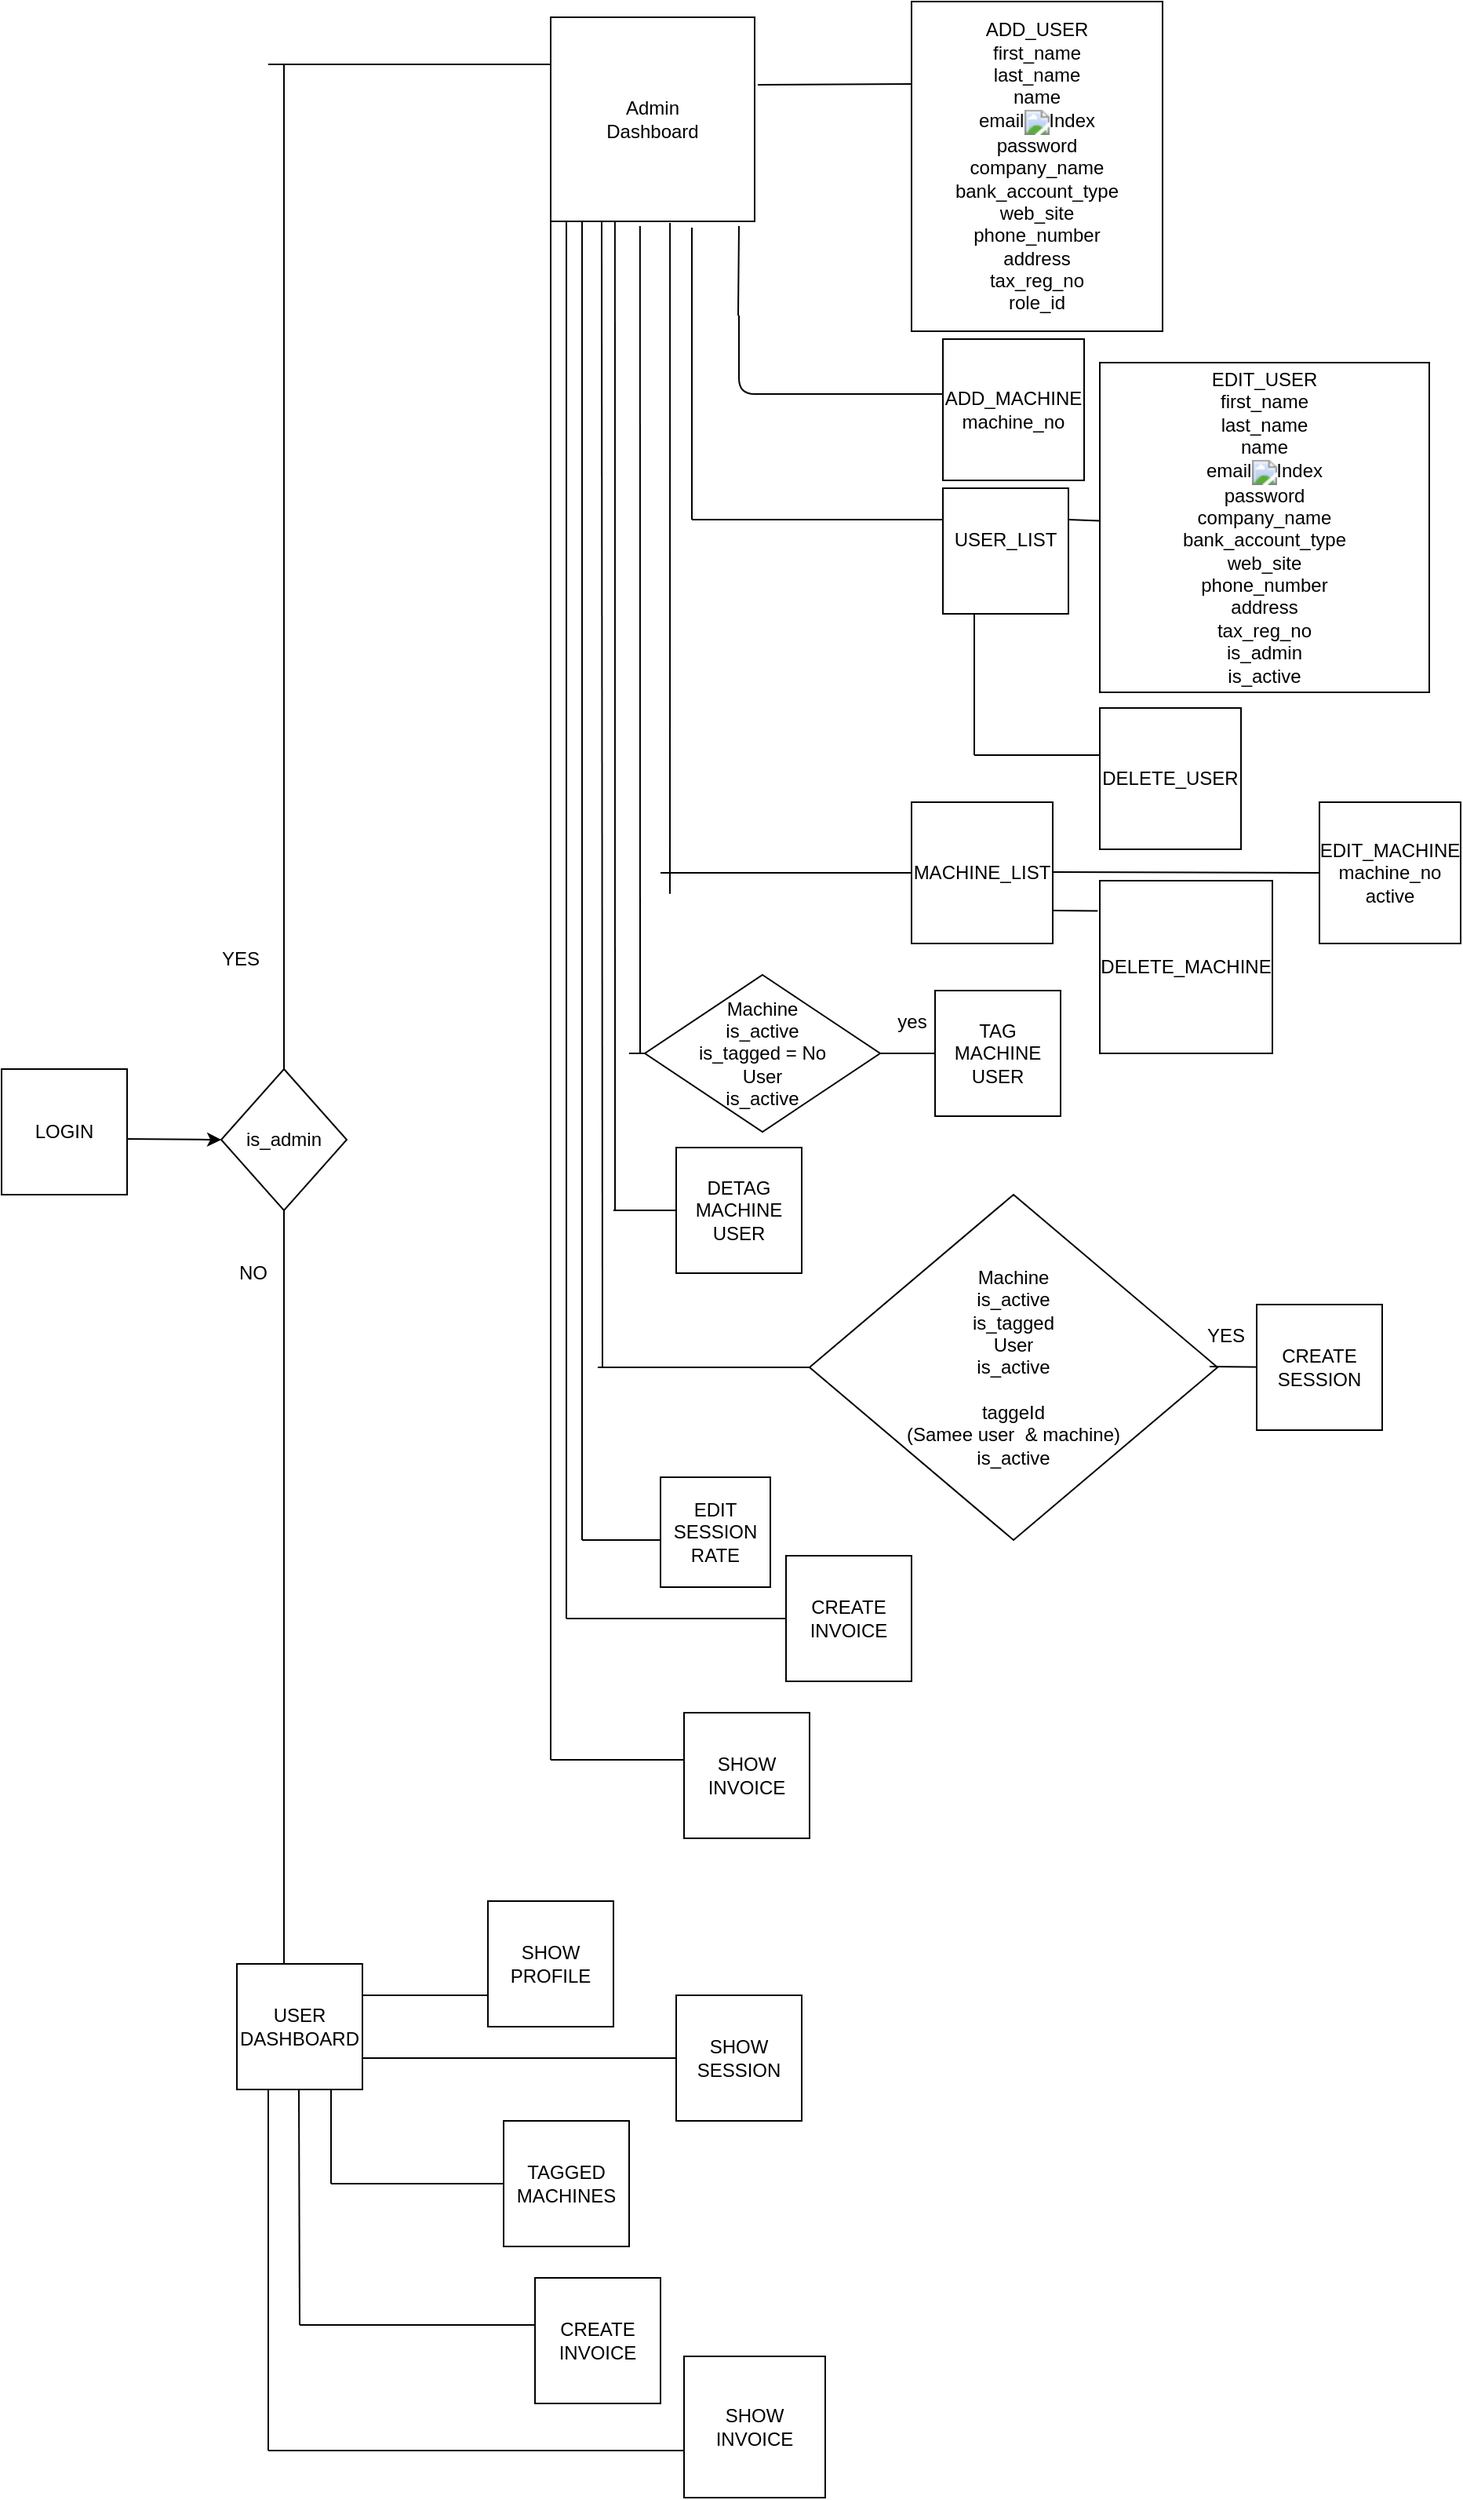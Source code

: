 <mxfile version="14.8.4" type="github"><diagram id="yJ5a-Axj0aqu3TFUlGgD" name="Page-1"><mxGraphModel dx="1958" dy="444" grid="1" gridSize="10" guides="1" tooltips="1" connect="1" arrows="1" fold="1" page="1" pageScale="1" pageWidth="850" pageHeight="1100" math="0" shadow="0"><root><mxCell id="0"/><mxCell id="1" parent="0"/><mxCell id="eVE82U6dGFemYGUqa-Cb-2" value="LOGIN" style="whiteSpace=wrap;html=1;aspect=fixed;" vertex="1" parent="1"><mxGeometry x="-100" y="690" width="80" height="80" as="geometry"/></mxCell><mxCell id="eVE82U6dGFemYGUqa-Cb-8" value="ADD_USER&lt;br&gt;first_name&lt;br&gt;last_name&lt;br&gt;&lt;div&gt;name&lt;/div&gt;&lt;div&gt;email&lt;img src=&quot;http://localhost:5000/themes/dot.gif&quot; title=&quot;Index&quot; alt=&quot;Index&quot; class=&quot;icon ic_bd_primary&quot;&gt;&lt;/div&gt;&lt;div&gt;password&lt;/div&gt;&lt;div&gt;company_name&lt;/div&gt;&lt;div&gt;bank_account_type&lt;/div&gt;&lt;div&gt;web_site&lt;/div&gt;&lt;div&gt;phone_number&lt;/div&gt;&lt;div&gt;address&lt;/div&gt;&lt;div&gt;tax_reg_no&lt;/div&gt;&lt;div&gt;role_id&lt;br&gt;&lt;/div&gt;" style="whiteSpace=wrap;html=1;" vertex="1" parent="1"><mxGeometry x="480" y="10" width="160" height="210" as="geometry"/></mxCell><mxCell id="eVE82U6dGFemYGUqa-Cb-15" value="" style="endArrow=classic;html=1;" edge="1" parent="1"><mxGeometry width="50" height="50" relative="1" as="geometry"><mxPoint x="-20" y="734.5" as="sourcePoint"/><mxPoint x="40" y="735" as="targetPoint"/><Array as="points"/></mxGeometry></mxCell><mxCell id="eVE82U6dGFemYGUqa-Cb-28" value="" style="endArrow=none;html=1;" edge="1" parent="1"><mxGeometry width="50" height="50" relative="1" as="geometry"><mxPoint x="70" y="50" as="sourcePoint"/><mxPoint x="250" y="50" as="targetPoint"/></mxGeometry></mxCell><mxCell id="eVE82U6dGFemYGUqa-Cb-31" value="Admin &lt;br&gt;Dashboard&lt;br&gt;" style="whiteSpace=wrap;html=1;aspect=fixed;" vertex="1" parent="1"><mxGeometry x="250" y="20" width="130" height="130" as="geometry"/></mxCell><mxCell id="eVE82U6dGFemYGUqa-Cb-32" value="" style="endArrow=none;html=1;entryX=0;entryY=0.25;entryDx=0;entryDy=0;" edge="1" parent="1" target="eVE82U6dGFemYGUqa-Cb-8"><mxGeometry width="50" height="50" relative="1" as="geometry"><mxPoint x="382" y="63" as="sourcePoint"/><mxPoint x="490" y="40" as="targetPoint"/><Array as="points"/></mxGeometry></mxCell><mxCell id="eVE82U6dGFemYGUqa-Cb-34" value="" style="endArrow=none;html=1;" edge="1" parent="1"><mxGeometry width="50" height="50" relative="1" as="geometry"><mxPoint x="370" y="153" as="sourcePoint"/><mxPoint x="369.5" y="210" as="targetPoint"/></mxGeometry></mxCell><mxCell id="eVE82U6dGFemYGUqa-Cb-39" value="&lt;div&gt;&lt;br&gt;&lt;/div&gt;&lt;div&gt;&lt;br&gt;&lt;/div&gt;" style="edgeLabel;html=1;align=center;verticalAlign=middle;resizable=0;points=[];" vertex="1" connectable="0" parent="eVE82U6dGFemYGUqa-Cb-34"><mxGeometry x="-0.644" y="3" relative="1" as="geometry"><mxPoint as="offset"/></mxGeometry></mxCell><mxCell id="eVE82U6dGFemYGUqa-Cb-42" value="" style="endArrow=none;html=1;" edge="1" parent="1"><mxGeometry width="50" height="50" relative="1" as="geometry"><mxPoint x="500" y="260" as="sourcePoint"/><mxPoint x="370" y="210" as="targetPoint"/><Array as="points"><mxPoint x="370" y="260"/></Array></mxGeometry></mxCell><mxCell id="eVE82U6dGFemYGUqa-Cb-45" value="ADD_MACHINE&lt;br&gt;machine_no" style="whiteSpace=wrap;html=1;aspect=fixed;" vertex="1" parent="1"><mxGeometry x="500" y="225" width="90" height="90" as="geometry"/></mxCell><mxCell id="eVE82U6dGFemYGUqa-Cb-46" value="" style="endArrow=none;html=1;" edge="1" parent="1"><mxGeometry width="50" height="50" relative="1" as="geometry"><mxPoint x="340" y="340" as="sourcePoint"/><mxPoint x="340" y="154" as="targetPoint"/></mxGeometry></mxCell><mxCell id="eVE82U6dGFemYGUqa-Cb-51" value="" style="endArrow=none;html=1;" edge="1" parent="1"><mxGeometry width="50" height="50" relative="1" as="geometry"><mxPoint x="340" y="340" as="sourcePoint"/><mxPoint x="500" y="340" as="targetPoint"/></mxGeometry></mxCell><mxCell id="eVE82U6dGFemYGUqa-Cb-55" value="&lt;div&gt;USER_LIST&lt;/div&gt;&lt;div&gt;&lt;br&gt;&lt;/div&gt;" style="whiteSpace=wrap;html=1;aspect=fixed;" vertex="1" parent="1"><mxGeometry x="500" y="320" width="80" height="80" as="geometry"/></mxCell><mxCell id="eVE82U6dGFemYGUqa-Cb-57" value="" style="endArrow=none;html=1;" edge="1" parent="1" target="eVE82U6dGFemYGUqa-Cb-60"><mxGeometry width="50" height="50" relative="1" as="geometry"><mxPoint x="580" y="340" as="sourcePoint"/><mxPoint x="640" y="340" as="targetPoint"/></mxGeometry></mxCell><mxCell id="eVE82U6dGFemYGUqa-Cb-60" value="&lt;div&gt;EDIT_USER&lt;br&gt;first_name&lt;br&gt;last_name&lt;br&gt;&lt;div&gt;name&lt;/div&gt;&lt;div&gt;email&lt;img src=&quot;http://localhost:5000/themes/dot.gif&quot; title=&quot;Index&quot; alt=&quot;Index&quot; class=&quot;icon ic_bd_primary&quot;&gt;&lt;/div&gt;&lt;div&gt;password&lt;/div&gt;&lt;div&gt;company_name&lt;/div&gt;&lt;div&gt;bank_account_type&lt;/div&gt;&lt;div&gt;web_site&lt;/div&gt;&lt;div&gt;phone_number&lt;/div&gt;&lt;div&gt;address&lt;/div&gt;&lt;div&gt;tax_reg_no&lt;/div&gt;&lt;div&gt;is_admin&lt;/div&gt;&lt;div&gt;is_active&lt;br&gt;&lt;/div&gt;&lt;/div&gt;" style="whiteSpace=wrap;html=1;aspect=fixed;direction=south;" vertex="1" parent="1"><mxGeometry x="600" y="240" width="210" height="210" as="geometry"/></mxCell><mxCell id="eVE82U6dGFemYGUqa-Cb-64" value="" style="endArrow=none;html=1;" edge="1" parent="1"><mxGeometry width="50" height="50" relative="1" as="geometry"><mxPoint x="520" y="490" as="sourcePoint"/><mxPoint x="520" y="400" as="targetPoint"/></mxGeometry></mxCell><mxCell id="eVE82U6dGFemYGUqa-Cb-67" value="" style="endArrow=none;html=1;" edge="1" parent="1"><mxGeometry width="50" height="50" relative="1" as="geometry"><mxPoint x="600" y="490" as="sourcePoint"/><mxPoint x="520" y="490" as="targetPoint"/></mxGeometry></mxCell><mxCell id="eVE82U6dGFemYGUqa-Cb-69" value="DELETE_USER" style="whiteSpace=wrap;html=1;aspect=fixed;" vertex="1" parent="1"><mxGeometry x="600" y="460" width="90" height="90" as="geometry"/></mxCell><mxCell id="eVE82U6dGFemYGUqa-Cb-73" value="" style="endArrow=none;html=1;entryX=0.585;entryY=1.008;entryDx=0;entryDy=0;entryPerimeter=0;" edge="1" parent="1" target="eVE82U6dGFemYGUqa-Cb-31"><mxGeometry width="50" height="50" relative="1" as="geometry"><mxPoint x="326" y="560" as="sourcePoint"/><mxPoint x="310" y="160" as="targetPoint"/><Array as="points"><mxPoint x="326" y="570"/><mxPoint x="326" y="580"/></Array></mxGeometry></mxCell><mxCell id="eVE82U6dGFemYGUqa-Cb-79" value="" style="endArrow=none;html=1;" edge="1" parent="1" target="eVE82U6dGFemYGUqa-Cb-80"><mxGeometry width="50" height="50" relative="1" as="geometry"><mxPoint x="320" y="565" as="sourcePoint"/><mxPoint x="500" y="580" as="targetPoint"/><Array as="points"><mxPoint x="340" y="565"/></Array></mxGeometry></mxCell><mxCell id="eVE82U6dGFemYGUqa-Cb-80" value="MACHINE_LIST" style="whiteSpace=wrap;html=1;aspect=fixed;" vertex="1" parent="1"><mxGeometry x="480" y="520" width="90" height="90" as="geometry"/></mxCell><mxCell id="eVE82U6dGFemYGUqa-Cb-83" value="" style="endArrow=none;html=1;entryX=0;entryY=0.5;entryDx=0;entryDy=0;" edge="1" parent="1" target="eVE82U6dGFemYGUqa-Cb-96"><mxGeometry width="50" height="50" relative="1" as="geometry"><mxPoint x="570" y="564.5" as="sourcePoint"/><mxPoint x="730" y="565" as="targetPoint"/></mxGeometry></mxCell><mxCell id="eVE82U6dGFemYGUqa-Cb-96" value="&lt;div&gt;EDIT_MACHINE&lt;/div&gt;&lt;div&gt;machine_no&lt;br&gt;active&lt;br&gt;&lt;/div&gt;" style="whiteSpace=wrap;html=1;aspect=fixed;" vertex="1" parent="1"><mxGeometry x="740" y="520" width="90" height="90" as="geometry"/></mxCell><mxCell id="eVE82U6dGFemYGUqa-Cb-112" value="" style="endArrow=none;html=1;entryX=-0.012;entryY=0.175;entryDx=0;entryDy=0;entryPerimeter=0;" edge="1" parent="1" target="eVE82U6dGFemYGUqa-Cb-140"><mxGeometry width="50" height="50" relative="1" as="geometry"><mxPoint x="570" y="589" as="sourcePoint"/><mxPoint x="620" y="600" as="targetPoint"/></mxGeometry></mxCell><mxCell id="eVE82U6dGFemYGUqa-Cb-140" value="DELETE_MACHINE" style="whiteSpace=wrap;html=1;aspect=fixed;" vertex="1" parent="1"><mxGeometry x="600" y="570" width="110" height="110" as="geometry"/></mxCell><mxCell id="eVE82U6dGFemYGUqa-Cb-150" value="" style="endArrow=none;html=1;entryX=0.438;entryY=1.023;entryDx=0;entryDy=0;entryPerimeter=0;" edge="1" parent="1" target="eVE82U6dGFemYGUqa-Cb-31"><mxGeometry width="50" height="50" relative="1" as="geometry"><mxPoint x="307" y="680" as="sourcePoint"/><mxPoint x="300" y="160" as="targetPoint"/></mxGeometry></mxCell><mxCell id="eVE82U6dGFemYGUqa-Cb-157" value="" style="endArrow=none;html=1;" edge="1" parent="1"><mxGeometry width="50" height="50" relative="1" as="geometry"><mxPoint x="300" y="680" as="sourcePoint"/><mxPoint x="400" y="680" as="targetPoint"/><Array as="points"/></mxGeometry></mxCell><mxCell id="eVE82U6dGFemYGUqa-Cb-163" value="&lt;div&gt;Machine&lt;br&gt;&lt;/div&gt;&lt;div&gt;is_active&lt;/div&gt;&lt;div&gt;is_tagged = No&lt;br&gt;&lt;/div&gt;&lt;div&gt;User&lt;/div&gt;&lt;div&gt;is_active&lt;br&gt;&lt;/div&gt;" style="rhombus;whiteSpace=wrap;html=1;" vertex="1" parent="1"><mxGeometry x="310" y="630" width="150" height="100" as="geometry"/></mxCell><mxCell id="eVE82U6dGFemYGUqa-Cb-175" value="" style="endArrow=none;html=1;" edge="1" parent="1"><mxGeometry width="50" height="50" relative="1" as="geometry"><mxPoint x="460" y="680" as="sourcePoint"/><mxPoint x="520" y="680" as="targetPoint"/><Array as="points"><mxPoint x="520" y="680"/></Array></mxGeometry></mxCell><mxCell id="eVE82U6dGFemYGUqa-Cb-180" value="yes" style="text;html=1;align=center;verticalAlign=middle;resizable=0;points=[];autosize=1;strokeColor=none;" vertex="1" parent="1"><mxGeometry x="465" y="650" width="30" height="20" as="geometry"/></mxCell><mxCell id="eVE82U6dGFemYGUqa-Cb-182" value="TAG MACHINE USER" style="whiteSpace=wrap;html=1;aspect=fixed;" vertex="1" parent="1"><mxGeometry x="495" y="640" width="80" height="80" as="geometry"/></mxCell><mxCell id="eVE82U6dGFemYGUqa-Cb-188" value="" style="endArrow=none;html=1;entryX=0.315;entryY=1;entryDx=0;entryDy=0;entryPerimeter=0;" edge="1" parent="1" target="eVE82U6dGFemYGUqa-Cb-31"><mxGeometry width="50" height="50" relative="1" as="geometry"><mxPoint x="291" y="780" as="sourcePoint"/><mxPoint x="280" y="210" as="targetPoint"/></mxGeometry></mxCell><mxCell id="eVE82U6dGFemYGUqa-Cb-191" value="" style="endArrow=none;html=1;" edge="1" parent="1" target="eVE82U6dGFemYGUqa-Cb-194"><mxGeometry width="50" height="50" relative="1" as="geometry"><mxPoint x="290" y="780" as="sourcePoint"/><mxPoint x="360" y="760" as="targetPoint"/></mxGeometry></mxCell><mxCell id="eVE82U6dGFemYGUqa-Cb-194" value="DETAG MACHINE USER" style="whiteSpace=wrap;html=1;aspect=fixed;" vertex="1" parent="1"><mxGeometry x="330" y="740" width="80" height="80" as="geometry"/></mxCell><mxCell id="eVE82U6dGFemYGUqa-Cb-198" value="" style="endArrow=none;html=1;entryX=0.25;entryY=1;entryDx=0;entryDy=0;" edge="1" parent="1" target="eVE82U6dGFemYGUqa-Cb-31"><mxGeometry width="50" height="50" relative="1" as="geometry"><mxPoint x="283" y="880" as="sourcePoint"/><mxPoint x="270" y="150" as="targetPoint"/><Array as="points"/></mxGeometry></mxCell><mxCell id="eVE82U6dGFemYGUqa-Cb-206" value="" style="endArrow=none;html=1;" edge="1" parent="1" target="eVE82U6dGFemYGUqa-Cb-212"><mxGeometry width="50" height="50" relative="1" as="geometry"><mxPoint x="280" y="880" as="sourcePoint"/><mxPoint x="460" y="840" as="targetPoint"/><Array as="points"/></mxGeometry></mxCell><mxCell id="eVE82U6dGFemYGUqa-Cb-212" value="Machine&lt;br&gt;is_active&lt;br&gt;is_tagged&lt;br&gt;User&lt;br&gt;is_active&lt;br&gt;&lt;br&gt;taggeId&lt;br&gt;&lt;div&gt;(Samee user&amp;nbsp; &amp;amp; machine)&lt;/div&gt;&lt;div&gt;is_active&lt;br&gt;&lt;/div&gt;" style="rhombus;whiteSpace=wrap;html=1;" vertex="1" parent="1"><mxGeometry x="415" y="770" width="260" height="220" as="geometry"/></mxCell><mxCell id="eVE82U6dGFemYGUqa-Cb-223" value="" style="endArrow=none;html=1;" edge="1" parent="1"><mxGeometry width="50" height="50" relative="1" as="geometry"><mxPoint x="670" y="879.5" as="sourcePoint"/><mxPoint x="720" y="880" as="targetPoint"/></mxGeometry></mxCell><mxCell id="eVE82U6dGFemYGUqa-Cb-231" value="&lt;div&gt;CREATE&lt;/div&gt;&lt;div&gt;SESSION&lt;/div&gt;" style="whiteSpace=wrap;html=1;aspect=fixed;" vertex="1" parent="1"><mxGeometry x="700" y="840" width="80" height="80" as="geometry"/></mxCell><mxCell id="eVE82U6dGFemYGUqa-Cb-232" value="YES" style="text;html=1;align=center;verticalAlign=middle;resizable=0;points=[];autosize=1;strokeColor=none;" vertex="1" parent="1"><mxGeometry x="660" y="850" width="40" height="20" as="geometry"/></mxCell><mxCell id="eVE82U6dGFemYGUqa-Cb-237" value="" style="endArrow=none;html=1;" edge="1" parent="1"><mxGeometry width="50" height="50" relative="1" as="geometry"><mxPoint x="270" y="990" as="sourcePoint"/><mxPoint x="270" y="150" as="targetPoint"/></mxGeometry></mxCell><mxCell id="eVE82U6dGFemYGUqa-Cb-241" value="" style="endArrow=none;html=1;" edge="1" parent="1"><mxGeometry width="50" height="50" relative="1" as="geometry"><mxPoint x="270" y="990" as="sourcePoint"/><mxPoint x="390" y="990" as="targetPoint"/></mxGeometry></mxCell><mxCell id="eVE82U6dGFemYGUqa-Cb-245" value="EDIT &lt;br&gt;SESSION&lt;br&gt;RATE" style="whiteSpace=wrap;html=1;aspect=fixed;" vertex="1" parent="1"><mxGeometry x="320" y="950" width="70" height="70" as="geometry"/></mxCell><mxCell id="eVE82U6dGFemYGUqa-Cb-249" value="" style="endArrow=none;html=1;" edge="1" parent="1"><mxGeometry width="50" height="50" relative="1" as="geometry"><mxPoint x="260" y="1040" as="sourcePoint"/><mxPoint x="260" y="150" as="targetPoint"/></mxGeometry></mxCell><mxCell id="eVE82U6dGFemYGUqa-Cb-256" value="" style="endArrow=none;html=1;" edge="1" parent="1" target="eVE82U6dGFemYGUqa-Cb-261"><mxGeometry width="50" height="50" relative="1" as="geometry"><mxPoint x="260" y="1040" as="sourcePoint"/><mxPoint x="440" y="1040" as="targetPoint"/></mxGeometry></mxCell><mxCell id="eVE82U6dGFemYGUqa-Cb-261" value="CREATE INVOICE&lt;br&gt;" style="whiteSpace=wrap;html=1;aspect=fixed;" vertex="1" parent="1"><mxGeometry x="400" y="1000" width="80" height="80" as="geometry"/></mxCell><mxCell id="eVE82U6dGFemYGUqa-Cb-270" value="" style="endArrow=none;html=1;" edge="1" parent="1"><mxGeometry width="50" height="50" relative="1" as="geometry"><mxPoint x="250" y="1130" as="sourcePoint"/><mxPoint x="250" y="150" as="targetPoint"/></mxGeometry></mxCell><mxCell id="eVE82U6dGFemYGUqa-Cb-290" value="" style="endArrow=none;html=1;" edge="1" parent="1"><mxGeometry width="50" height="50" relative="1" as="geometry"><mxPoint x="250" y="1130" as="sourcePoint"/><mxPoint x="340" y="1130" as="targetPoint"/></mxGeometry></mxCell><mxCell id="eVE82U6dGFemYGUqa-Cb-295" value="SHOW&lt;br&gt;INVOICE" style="whiteSpace=wrap;html=1;aspect=fixed;" vertex="1" parent="1"><mxGeometry x="335" y="1100" width="80" height="80" as="geometry"/></mxCell><mxCell id="eVE82U6dGFemYGUqa-Cb-10" value="is_admin" style="rhombus;whiteSpace=wrap;html=1;" vertex="1" parent="1"><mxGeometry x="40" y="690" width="80" height="90" as="geometry"/></mxCell><mxCell id="eVE82U6dGFemYGUqa-Cb-313" value="" style="endArrow=none;html=1;" edge="1" parent="1"><mxGeometry width="50" height="50" relative="1" as="geometry"><mxPoint x="80" y="690" as="sourcePoint"/><mxPoint x="80" y="50" as="targetPoint"/></mxGeometry></mxCell><mxCell id="eVE82U6dGFemYGUqa-Cb-320" value="" style="endArrow=none;html=1;entryX=0.5;entryY=1;entryDx=0;entryDy=0;" edge="1" parent="1" target="eVE82U6dGFemYGUqa-Cb-10"><mxGeometry width="50" height="50" relative="1" as="geometry"><mxPoint x="80" y="1260" as="sourcePoint"/><mxPoint x="190" y="980" as="targetPoint"/></mxGeometry></mxCell><mxCell id="eVE82U6dGFemYGUqa-Cb-323" value="&lt;div&gt;USER&lt;/div&gt;&lt;div&gt;DASHBOARD&lt;br&gt;&lt;/div&gt;" style="whiteSpace=wrap;html=1;aspect=fixed;" vertex="1" parent="1"><mxGeometry x="50" y="1260" width="80" height="80" as="geometry"/></mxCell><mxCell id="eVE82U6dGFemYGUqa-Cb-326" value="" style="endArrow=none;html=1;" edge="1" parent="1"><mxGeometry width="50" height="50" relative="1" as="geometry"><mxPoint x="130" y="1280" as="sourcePoint"/><mxPoint x="210" y="1280" as="targetPoint"/></mxGeometry></mxCell><mxCell id="eVE82U6dGFemYGUqa-Cb-329" value="SHOW&lt;br&gt;PROFILE" style="whiteSpace=wrap;html=1;aspect=fixed;" vertex="1" parent="1"><mxGeometry x="210" y="1220" width="80" height="80" as="geometry"/></mxCell><mxCell id="eVE82U6dGFemYGUqa-Cb-330" value="" style="endArrow=none;html=1;" edge="1" parent="1" target="eVE82U6dGFemYGUqa-Cb-331"><mxGeometry width="50" height="50" relative="1" as="geometry"><mxPoint x="130" y="1320" as="sourcePoint"/><mxPoint x="370" y="1320" as="targetPoint"/></mxGeometry></mxCell><mxCell id="eVE82U6dGFemYGUqa-Cb-331" value="SHOW &lt;br&gt;SESSION" style="whiteSpace=wrap;html=1;aspect=fixed;" vertex="1" parent="1"><mxGeometry x="330" y="1280" width="80" height="80" as="geometry"/></mxCell><mxCell id="eVE82U6dGFemYGUqa-Cb-332" value="" style="endArrow=none;html=1;entryX=0.75;entryY=1;entryDx=0;entryDy=0;" edge="1" parent="1" target="eVE82U6dGFemYGUqa-Cb-323"><mxGeometry width="50" height="50" relative="1" as="geometry"><mxPoint x="110" y="1400" as="sourcePoint"/><mxPoint x="290" y="1340" as="targetPoint"/></mxGeometry></mxCell><mxCell id="eVE82U6dGFemYGUqa-Cb-335" value="" style="endArrow=none;html=1;" edge="1" parent="1" target="eVE82U6dGFemYGUqa-Cb-338"><mxGeometry width="50" height="50" relative="1" as="geometry"><mxPoint x="110" y="1400" as="sourcePoint"/><mxPoint x="290" y="1400" as="targetPoint"/><Array as="points"><mxPoint x="150" y="1400"/></Array></mxGeometry></mxCell><mxCell id="eVE82U6dGFemYGUqa-Cb-338" value="TAGGED&lt;br&gt;MACHINES" style="whiteSpace=wrap;html=1;aspect=fixed;" vertex="1" parent="1"><mxGeometry x="220" y="1360" width="80" height="80" as="geometry"/></mxCell><mxCell id="eVE82U6dGFemYGUqa-Cb-340" value="" style="endArrow=none;html=1;" edge="1" parent="1"><mxGeometry width="50" height="50" relative="1" as="geometry"><mxPoint x="90" y="1490" as="sourcePoint"/><mxPoint x="89.5" y="1340" as="targetPoint"/></mxGeometry></mxCell><mxCell id="eVE82U6dGFemYGUqa-Cb-343" value="" style="endArrow=none;html=1;" edge="1" parent="1"><mxGeometry width="50" height="50" relative="1" as="geometry"><mxPoint x="90" y="1490" as="sourcePoint"/><mxPoint x="240" y="1490" as="targetPoint"/></mxGeometry></mxCell><mxCell id="eVE82U6dGFemYGUqa-Cb-345" value="CREATE&lt;br&gt;INVOICE" style="whiteSpace=wrap;html=1;aspect=fixed;" vertex="1" parent="1"><mxGeometry x="240" y="1460" width="80" height="80" as="geometry"/></mxCell><mxCell id="eVE82U6dGFemYGUqa-Cb-348" value="" style="endArrow=none;html=1;entryX=0.25;entryY=1;entryDx=0;entryDy=0;" edge="1" parent="1" target="eVE82U6dGFemYGUqa-Cb-323"><mxGeometry width="50" height="50" relative="1" as="geometry"><mxPoint x="70" y="1570" as="sourcePoint"/><mxPoint x="60" y="1350" as="targetPoint"/></mxGeometry></mxCell><mxCell id="eVE82U6dGFemYGUqa-Cb-350" value="" style="endArrow=none;html=1;" edge="1" parent="1"><mxGeometry width="50" height="50" relative="1" as="geometry"><mxPoint x="70" y="1570" as="sourcePoint"/><mxPoint x="360" y="1570" as="targetPoint"/></mxGeometry></mxCell><mxCell id="eVE82U6dGFemYGUqa-Cb-353" value="SHOW&lt;br&gt;INVOICE" style="whiteSpace=wrap;html=1;aspect=fixed;" vertex="1" parent="1"><mxGeometry x="335" y="1510" width="90" height="90" as="geometry"/></mxCell><mxCell id="eVE82U6dGFemYGUqa-Cb-354" value="&lt;div&gt;NO&lt;/div&gt;" style="text;html=1;align=center;verticalAlign=middle;resizable=0;points=[];autosize=1;strokeColor=none;" vertex="1" parent="1"><mxGeometry x="45" y="810" width="30" height="20" as="geometry"/></mxCell><mxCell id="eVE82U6dGFemYGUqa-Cb-355" value="YES" style="text;html=1;align=center;verticalAlign=middle;resizable=0;points=[];autosize=1;strokeColor=none;" vertex="1" parent="1"><mxGeometry x="32" y="610" width="40" height="20" as="geometry"/></mxCell></root></mxGraphModel></diagram></mxfile>
